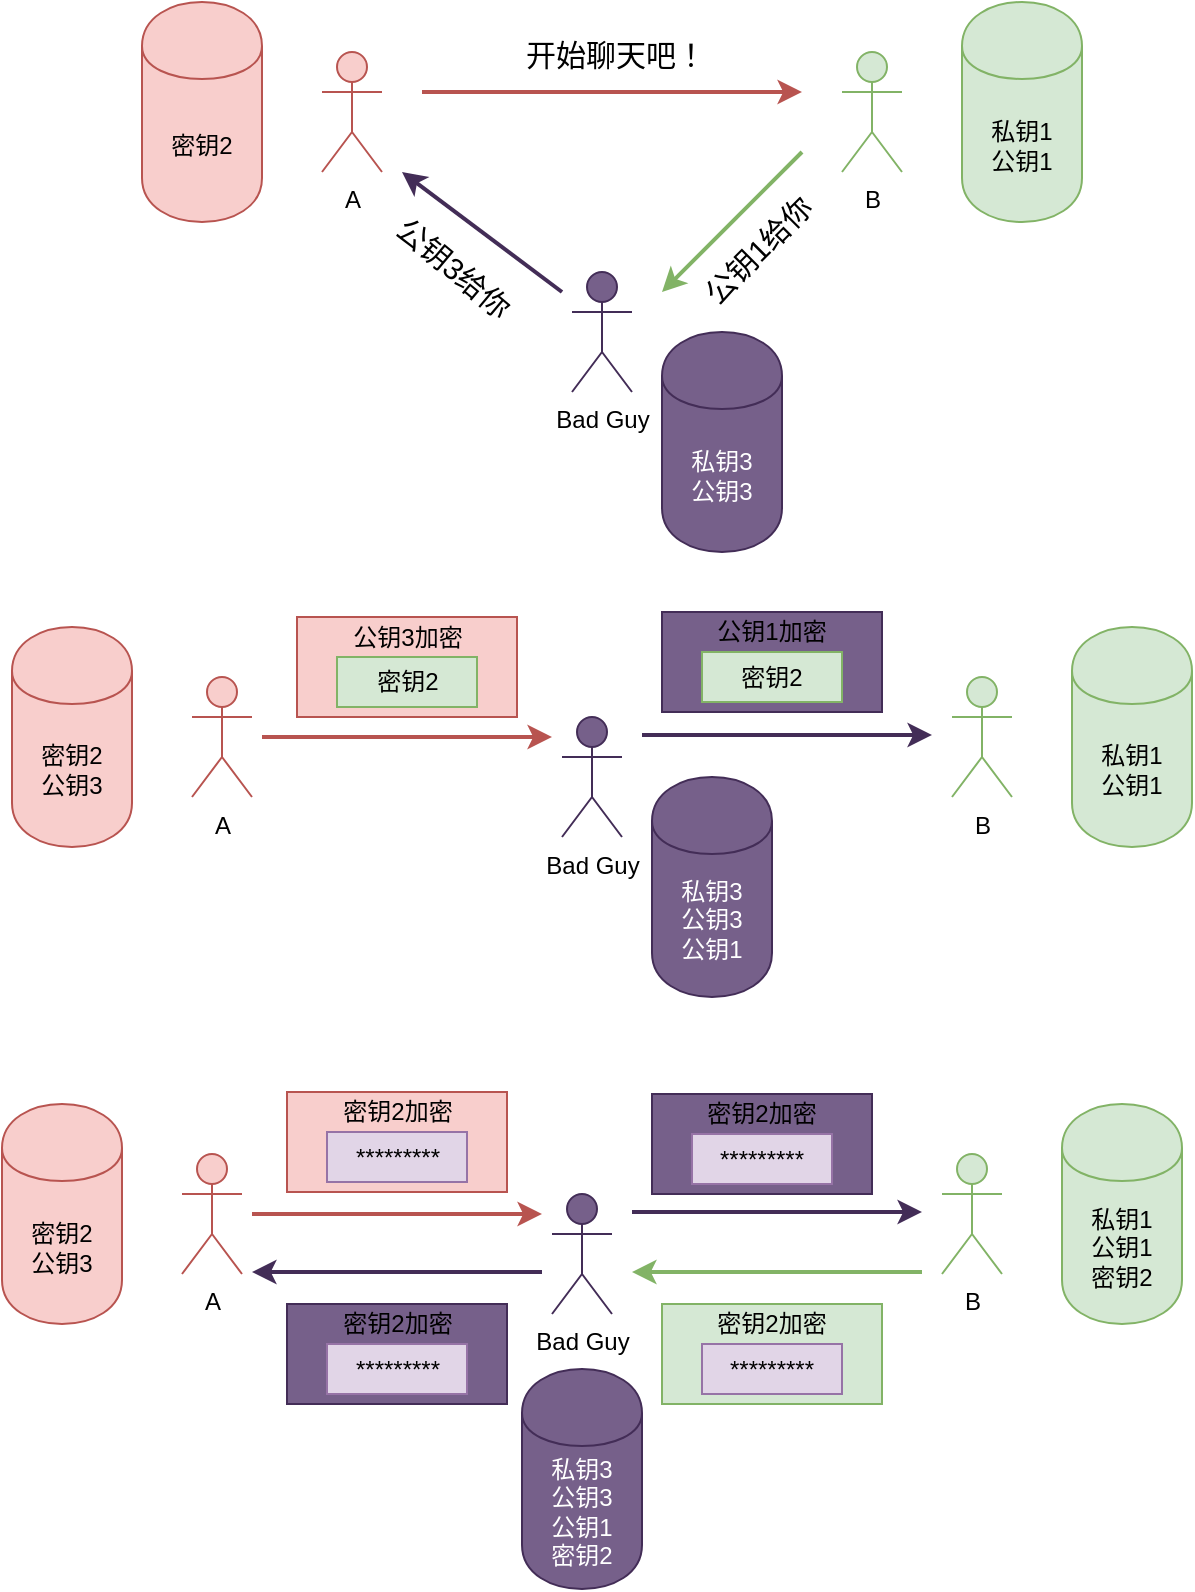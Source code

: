 <mxfile version="12.1.9" pages="1"><diagram id="1OtlkOmey4BMH4NKGUie" name="Page-1"><mxGraphModel dx="1024" dy="517" grid="1" gridSize="10" guides="1" tooltips="1" connect="1" arrows="1" fold="1" page="1" pageScale="1" pageWidth="850" pageHeight="1100" math="0" shadow="0"><root><mxCell id="0"/><mxCell id="1" parent="0"/><mxCell id="y6SvuNtN28a8_kPWqnyY-1" value="A" style="shape=umlActor;verticalLabelPosition=bottom;labelBackgroundColor=#ffffff;verticalAlign=top;html=1;outlineConnect=0;fillColor=#f8cecc;strokeColor=#b85450;" vertex="1" parent="1"><mxGeometry x="270" y="50" width="30" height="60" as="geometry"/></mxCell><mxCell id="y6SvuNtN28a8_kPWqnyY-24" value="B" style="shape=umlActor;verticalLabelPosition=bottom;labelBackgroundColor=#ffffff;verticalAlign=top;html=1;outlineConnect=0;fillColor=#d5e8d4;strokeColor=#82b366;" vertex="1" parent="1"><mxGeometry x="530" y="50" width="30" height="60" as="geometry"/></mxCell><mxCell id="y6SvuNtN28a8_kPWqnyY-27" value="私钥1&lt;br&gt;公钥1" style="shape=cylinder;whiteSpace=wrap;html=1;boundedLbl=1;backgroundOutline=1;fillColor=#d5e8d4;strokeColor=#82b366;" vertex="1" parent="1"><mxGeometry x="590" y="25" width="60" height="110" as="geometry"/></mxCell><mxCell id="y6SvuNtN28a8_kPWqnyY-29" value="密钥2" style="shape=cylinder;whiteSpace=wrap;html=1;boundedLbl=1;backgroundOutline=1;fillColor=#f8cecc;strokeColor=#b85450;" vertex="1" parent="1"><mxGeometry x="180" y="25" width="60" height="110" as="geometry"/></mxCell><mxCell id="y6SvuNtN28a8_kPWqnyY-30" value="" style="endArrow=classic;html=1;strokeWidth=2;fillColor=#f8cecc;strokeColor=#b85450;" edge="1" parent="1"><mxGeometry width="50" height="50" relative="1" as="geometry"><mxPoint x="320" y="70" as="sourcePoint"/><mxPoint x="510" y="70" as="targetPoint"/></mxGeometry></mxCell><mxCell id="y6SvuNtN28a8_kPWqnyY-34" value="" style="endArrow=classic;html=1;strokeWidth=2;fillColor=#d5e8d4;strokeColor=#82b366;" edge="1" parent="1"><mxGeometry width="50" height="50" relative="1" as="geometry"><mxPoint x="510" y="100" as="sourcePoint"/><mxPoint x="440" y="170" as="targetPoint"/></mxGeometry></mxCell><mxCell id="y6SvuNtN28a8_kPWqnyY-35" value="&lt;font style=&quot;font-size: 15px&quot;&gt;开始聊天吧！&lt;/font&gt;" style="text;html=1;resizable=0;points=[];autosize=1;align=left;verticalAlign=top;spacingTop=-4;" vertex="1" parent="1"><mxGeometry x="370" y="40" width="110" height="20" as="geometry"/></mxCell><mxCell id="y6SvuNtN28a8_kPWqnyY-36" value="&lt;font style=&quot;font-size: 15px&quot;&gt;公钥1给你&lt;/font&gt;" style="text;html=1;resizable=0;points=[];autosize=1;align=left;verticalAlign=top;spacingTop=-4;rotation=-45;" vertex="1" parent="1"><mxGeometry x="450" y="135" width="80" height="20" as="geometry"/></mxCell><mxCell id="y6SvuNtN28a8_kPWqnyY-46" value="" style="rounded=0;whiteSpace=wrap;html=1;fillColor=#f8cecc;strokeColor=#b85450;" vertex="1" parent="1"><mxGeometry x="257.5" y="332.5" width="110" height="50" as="geometry"/></mxCell><mxCell id="y6SvuNtN28a8_kPWqnyY-47" value="公钥3加密" style="text;html=1;strokeColor=none;fillColor=none;align=center;verticalAlign=middle;whiteSpace=wrap;rounded=0;" vertex="1" parent="1"><mxGeometry x="277.5" y="332.5" width="70" height="20" as="geometry"/></mxCell><mxCell id="y6SvuNtN28a8_kPWqnyY-48" value="密钥2" style="rounded=0;whiteSpace=wrap;html=1;fillColor=#d5e8d4;strokeColor=#82b366;" vertex="1" parent="1"><mxGeometry x="277.5" y="352.5" width="70" height="25" as="geometry"/></mxCell><mxCell id="y6SvuNtN28a8_kPWqnyY-67" value="Bad Guy" style="shape=umlActor;verticalLabelPosition=bottom;labelBackgroundColor=#ffffff;verticalAlign=top;html=1;outlineConnect=0;fillColor=#76608a;strokeColor=#432D57;fontColor=#000000;" vertex="1" parent="1"><mxGeometry x="395" y="160" width="30" height="60" as="geometry"/></mxCell><mxCell id="y6SvuNtN28a8_kPWqnyY-70" value="私钥3&lt;br&gt;公钥3" style="shape=cylinder;whiteSpace=wrap;html=1;boundedLbl=1;backgroundOutline=1;fillColor=#76608a;strokeColor=#432D57;fontColor=#ffffff;" vertex="1" parent="1"><mxGeometry x="440" y="190" width="60" height="110" as="geometry"/></mxCell><mxCell id="y6SvuNtN28a8_kPWqnyY-71" value="" style="endArrow=classic;html=1;strokeWidth=2;fillColor=#76608a;strokeColor=#432D57;" edge="1" parent="1"><mxGeometry width="50" height="50" relative="1" as="geometry"><mxPoint x="390" y="170" as="sourcePoint"/><mxPoint x="310" y="110" as="targetPoint"/></mxGeometry></mxCell><mxCell id="y6SvuNtN28a8_kPWqnyY-72" value="&lt;font style=&quot;font-size: 15px&quot;&gt;公钥3给你&lt;/font&gt;" style="text;html=1;resizable=0;points=[];autosize=1;align=left;verticalAlign=top;spacingTop=-4;rotation=40;" vertex="1" parent="1"><mxGeometry x="300" y="150" width="80" height="20" as="geometry"/></mxCell><mxCell id="y6SvuNtN28a8_kPWqnyY-85" value="A" style="shape=umlActor;verticalLabelPosition=bottom;labelBackgroundColor=#ffffff;verticalAlign=top;html=1;outlineConnect=0;fillColor=#f8cecc;strokeColor=#b85450;" vertex="1" parent="1"><mxGeometry x="205" y="362.5" width="30" height="60" as="geometry"/></mxCell><mxCell id="y6SvuNtN28a8_kPWqnyY-86" value="B" style="shape=umlActor;verticalLabelPosition=bottom;labelBackgroundColor=#ffffff;verticalAlign=top;html=1;outlineConnect=0;fillColor=#d5e8d4;strokeColor=#82b366;" vertex="1" parent="1"><mxGeometry x="585" y="362.5" width="30" height="60" as="geometry"/></mxCell><mxCell id="y6SvuNtN28a8_kPWqnyY-87" value="私钥1&lt;br&gt;公钥1" style="shape=cylinder;whiteSpace=wrap;html=1;boundedLbl=1;backgroundOutline=1;fillColor=#d5e8d4;strokeColor=#82b366;" vertex="1" parent="1"><mxGeometry x="645" y="337.5" width="60" height="110" as="geometry"/></mxCell><mxCell id="y6SvuNtN28a8_kPWqnyY-88" value="密钥2&lt;br&gt;公钥3" style="shape=cylinder;whiteSpace=wrap;html=1;boundedLbl=1;backgroundOutline=1;fillColor=#f8cecc;strokeColor=#b85450;" vertex="1" parent="1"><mxGeometry x="115" y="337.5" width="60" height="110" as="geometry"/></mxCell><mxCell id="y6SvuNtN28a8_kPWqnyY-93" value="Bad Guy" style="shape=umlActor;verticalLabelPosition=bottom;labelBackgroundColor=#ffffff;verticalAlign=top;html=1;outlineConnect=0;fillColor=#76608a;strokeColor=#432D57;fontColor=#000000;" vertex="1" parent="1"><mxGeometry x="390" y="382.5" width="30" height="60" as="geometry"/></mxCell><mxCell id="y6SvuNtN28a8_kPWqnyY-94" value="私钥3&lt;br&gt;公钥3&lt;br&gt;公钥1" style="shape=cylinder;whiteSpace=wrap;html=1;boundedLbl=1;backgroundOutline=1;fillColor=#76608a;strokeColor=#432D57;fontColor=#ffffff;" vertex="1" parent="1"><mxGeometry x="435" y="412.5" width="60" height="110" as="geometry"/></mxCell><mxCell id="y6SvuNtN28a8_kPWqnyY-95" value="" style="endArrow=classic;html=1;strokeWidth=2;fillColor=#f8cecc;strokeColor=#b85450;" edge="1" parent="1"><mxGeometry width="50" height="50" relative="1" as="geometry"><mxPoint x="240" y="392.5" as="sourcePoint"/><mxPoint x="385" y="392.5" as="targetPoint"/></mxGeometry></mxCell><mxCell id="y6SvuNtN28a8_kPWqnyY-98" value="" style="endArrow=classic;html=1;strokeWidth=2;fillColor=#76608a;strokeColor=#432D57;" edge="1" parent="1"><mxGeometry width="50" height="50" relative="1" as="geometry"><mxPoint x="430" y="391.5" as="sourcePoint"/><mxPoint x="575" y="391.5" as="targetPoint"/></mxGeometry></mxCell><mxCell id="y6SvuNtN28a8_kPWqnyY-102" value="" style="rounded=0;whiteSpace=wrap;html=1;fillColor=#76608a;strokeColor=#432D57;fontColor=#ffffff;" vertex="1" parent="1"><mxGeometry x="440" y="330" width="110" height="50" as="geometry"/></mxCell><mxCell id="y6SvuNtN28a8_kPWqnyY-103" value="公钥1加密" style="text;html=1;strokeColor=none;fillColor=none;align=center;verticalAlign=middle;whiteSpace=wrap;rounded=0;" vertex="1" parent="1"><mxGeometry x="460" y="330" width="70" height="20" as="geometry"/></mxCell><mxCell id="y6SvuNtN28a8_kPWqnyY-104" value="密钥2" style="rounded=0;whiteSpace=wrap;html=1;fillColor=#d5e8d4;strokeColor=#82b366;" vertex="1" parent="1"><mxGeometry x="460" y="350" width="70" height="25" as="geometry"/></mxCell><mxCell id="y6SvuNtN28a8_kPWqnyY-122" value="A" style="shape=umlActor;verticalLabelPosition=bottom;labelBackgroundColor=#ffffff;verticalAlign=top;html=1;outlineConnect=0;fillColor=#f8cecc;strokeColor=#b85450;" vertex="1" parent="1"><mxGeometry x="200" y="601" width="30" height="60" as="geometry"/></mxCell><mxCell id="y6SvuNtN28a8_kPWqnyY-123" value="B" style="shape=umlActor;verticalLabelPosition=bottom;labelBackgroundColor=#ffffff;verticalAlign=top;html=1;outlineConnect=0;fillColor=#d5e8d4;strokeColor=#82b366;" vertex="1" parent="1"><mxGeometry x="580" y="601" width="30" height="60" as="geometry"/></mxCell><mxCell id="y6SvuNtN28a8_kPWqnyY-124" value="私钥1&lt;br&gt;公钥1&lt;br&gt;密钥2" style="shape=cylinder;whiteSpace=wrap;html=1;boundedLbl=1;backgroundOutline=1;fillColor=#d5e8d4;strokeColor=#82b366;" vertex="1" parent="1"><mxGeometry x="640" y="576" width="60" height="110" as="geometry"/></mxCell><mxCell id="y6SvuNtN28a8_kPWqnyY-125" value="密钥2&lt;br&gt;公钥3" style="shape=cylinder;whiteSpace=wrap;html=1;boundedLbl=1;backgroundOutline=1;fillColor=#f8cecc;strokeColor=#b85450;" vertex="1" parent="1"><mxGeometry x="110" y="576" width="60" height="110" as="geometry"/></mxCell><mxCell id="y6SvuNtN28a8_kPWqnyY-126" value="Bad Guy" style="shape=umlActor;verticalLabelPosition=bottom;labelBackgroundColor=#ffffff;verticalAlign=top;html=1;outlineConnect=0;fillColor=#76608a;strokeColor=#432D57;fontColor=#000000;" vertex="1" parent="1"><mxGeometry x="385" y="621" width="30" height="60" as="geometry"/></mxCell><mxCell id="y6SvuNtN28a8_kPWqnyY-127" value="私钥3&lt;br&gt;公钥3&lt;br&gt;公钥1&lt;br&gt;密钥2" style="shape=cylinder;whiteSpace=wrap;html=1;boundedLbl=1;backgroundOutline=1;fillColor=#76608a;strokeColor=#432D57;fontColor=#ffffff;" vertex="1" parent="1"><mxGeometry x="370" y="708.5" width="60" height="110" as="geometry"/></mxCell><mxCell id="y6SvuNtN28a8_kPWqnyY-128" value="" style="endArrow=classic;html=1;strokeWidth=2;fillColor=#f8cecc;strokeColor=#b85450;" edge="1" parent="1"><mxGeometry width="50" height="50" relative="1" as="geometry"><mxPoint x="235" y="631" as="sourcePoint"/><mxPoint x="380" y="631" as="targetPoint"/></mxGeometry></mxCell><mxCell id="y6SvuNtN28a8_kPWqnyY-129" value="" style="endArrow=classic;html=1;strokeWidth=2;fillColor=#76608a;strokeColor=#432D57;" edge="1" parent="1"><mxGeometry width="50" height="50" relative="1" as="geometry"><mxPoint x="425" y="630" as="sourcePoint"/><mxPoint x="570" y="630" as="targetPoint"/></mxGeometry></mxCell><mxCell id="y6SvuNtN28a8_kPWqnyY-134" value="" style="rounded=0;whiteSpace=wrap;html=1;fillColor=#f8cecc;strokeColor=#b85450;" vertex="1" parent="1"><mxGeometry x="252.5" y="570" width="110" height="50" as="geometry"/></mxCell><mxCell id="y6SvuNtN28a8_kPWqnyY-135" value="密钥2加密" style="text;html=1;strokeColor=none;fillColor=none;align=center;verticalAlign=middle;whiteSpace=wrap;rounded=0;" vertex="1" parent="1"><mxGeometry x="272.5" y="570" width="70" height="20" as="geometry"/></mxCell><mxCell id="y6SvuNtN28a8_kPWqnyY-136" value="*********" style="rounded=0;whiteSpace=wrap;html=1;fillColor=#e1d5e7;strokeColor=#9673a6;" vertex="1" parent="1"><mxGeometry x="272.5" y="590" width="70" height="25" as="geometry"/></mxCell><mxCell id="y6SvuNtN28a8_kPWqnyY-137" value="" style="rounded=0;whiteSpace=wrap;html=1;fillColor=#76608a;strokeColor=#432D57;fontColor=#ffffff;" vertex="1" parent="1"><mxGeometry x="435" y="571" width="110" height="50" as="geometry"/></mxCell><mxCell id="y6SvuNtN28a8_kPWqnyY-138" value="密钥2加密" style="text;html=1;strokeColor=none;fillColor=none;align=center;verticalAlign=middle;whiteSpace=wrap;rounded=0;" vertex="1" parent="1"><mxGeometry x="455" y="571" width="70" height="20" as="geometry"/></mxCell><mxCell id="y6SvuNtN28a8_kPWqnyY-139" value="*********" style="rounded=0;whiteSpace=wrap;html=1;fillColor=#e1d5e7;strokeColor=#9673a6;" vertex="1" parent="1"><mxGeometry x="455" y="591" width="70" height="25" as="geometry"/></mxCell><mxCell id="y6SvuNtN28a8_kPWqnyY-143" value="" style="rounded=0;whiteSpace=wrap;html=1;fillColor=#d5e8d4;strokeColor=#82b366;" vertex="1" parent="1"><mxGeometry x="440" y="676" width="110" height="50" as="geometry"/></mxCell><mxCell id="y6SvuNtN28a8_kPWqnyY-144" value="密钥2加密" style="text;html=1;strokeColor=none;fillColor=none;align=center;verticalAlign=middle;whiteSpace=wrap;rounded=0;" vertex="1" parent="1"><mxGeometry x="460" y="676" width="70" height="20" as="geometry"/></mxCell><mxCell id="y6SvuNtN28a8_kPWqnyY-145" value="*********" style="rounded=0;whiteSpace=wrap;html=1;fillColor=#e1d5e7;strokeColor=#9673a6;" vertex="1" parent="1"><mxGeometry x="460" y="696" width="70" height="25" as="geometry"/></mxCell><mxCell id="y6SvuNtN28a8_kPWqnyY-146" value="" style="endArrow=classic;html=1;strokeWidth=2;fillColor=#d5e8d4;strokeColor=#82b366;" edge="1" parent="1"><mxGeometry width="50" height="50" relative="1" as="geometry"><mxPoint x="570" y="660" as="sourcePoint"/><mxPoint x="425" y="660" as="targetPoint"/></mxGeometry></mxCell><mxCell id="y6SvuNtN28a8_kPWqnyY-147" value="" style="endArrow=classic;html=1;strokeWidth=2;fillColor=#76608a;strokeColor=#432D57;" edge="1" parent="1"><mxGeometry width="50" height="50" relative="1" as="geometry"><mxPoint x="380" y="660" as="sourcePoint"/><mxPoint x="235" y="660" as="targetPoint"/></mxGeometry></mxCell><mxCell id="y6SvuNtN28a8_kPWqnyY-148" value="" style="rounded=0;whiteSpace=wrap;html=1;fillColor=#76608a;strokeColor=#432D57;fontColor=#ffffff;" vertex="1" parent="1"><mxGeometry x="252.5" y="676" width="110" height="50" as="geometry"/></mxCell><mxCell id="y6SvuNtN28a8_kPWqnyY-149" value="密钥2加密" style="text;html=1;strokeColor=none;fillColor=none;align=center;verticalAlign=middle;whiteSpace=wrap;rounded=0;" vertex="1" parent="1"><mxGeometry x="272.5" y="676" width="70" height="20" as="geometry"/></mxCell><mxCell id="y6SvuNtN28a8_kPWqnyY-150" value="*********" style="rounded=0;whiteSpace=wrap;html=1;fillColor=#e1d5e7;strokeColor=#9673a6;" vertex="1" parent="1"><mxGeometry x="272.5" y="696" width="70" height="25" as="geometry"/></mxCell></root></mxGraphModel></diagram></mxfile>